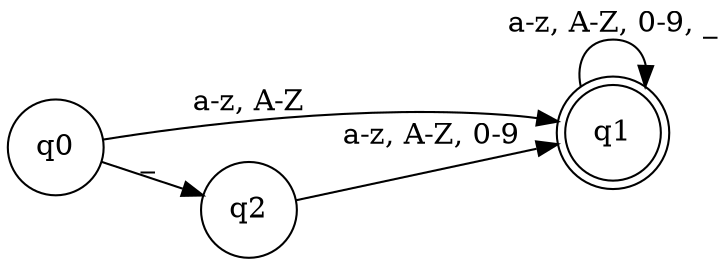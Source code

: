 digraph Es1Comma2_Dot{
rankdir=LR;
node [shape = doublecircle];
q1;
node [shape = circle];
q0 -> q1 [ label = "a-z, A-Z" ];
q0 -> q2 [ label = "_" ];
q2 -> q1 [ label = "a-z, A-Z, 0-9" ];
q1 -> q1 [ label = "a-z, A-Z, 0-9, _" ];
}
